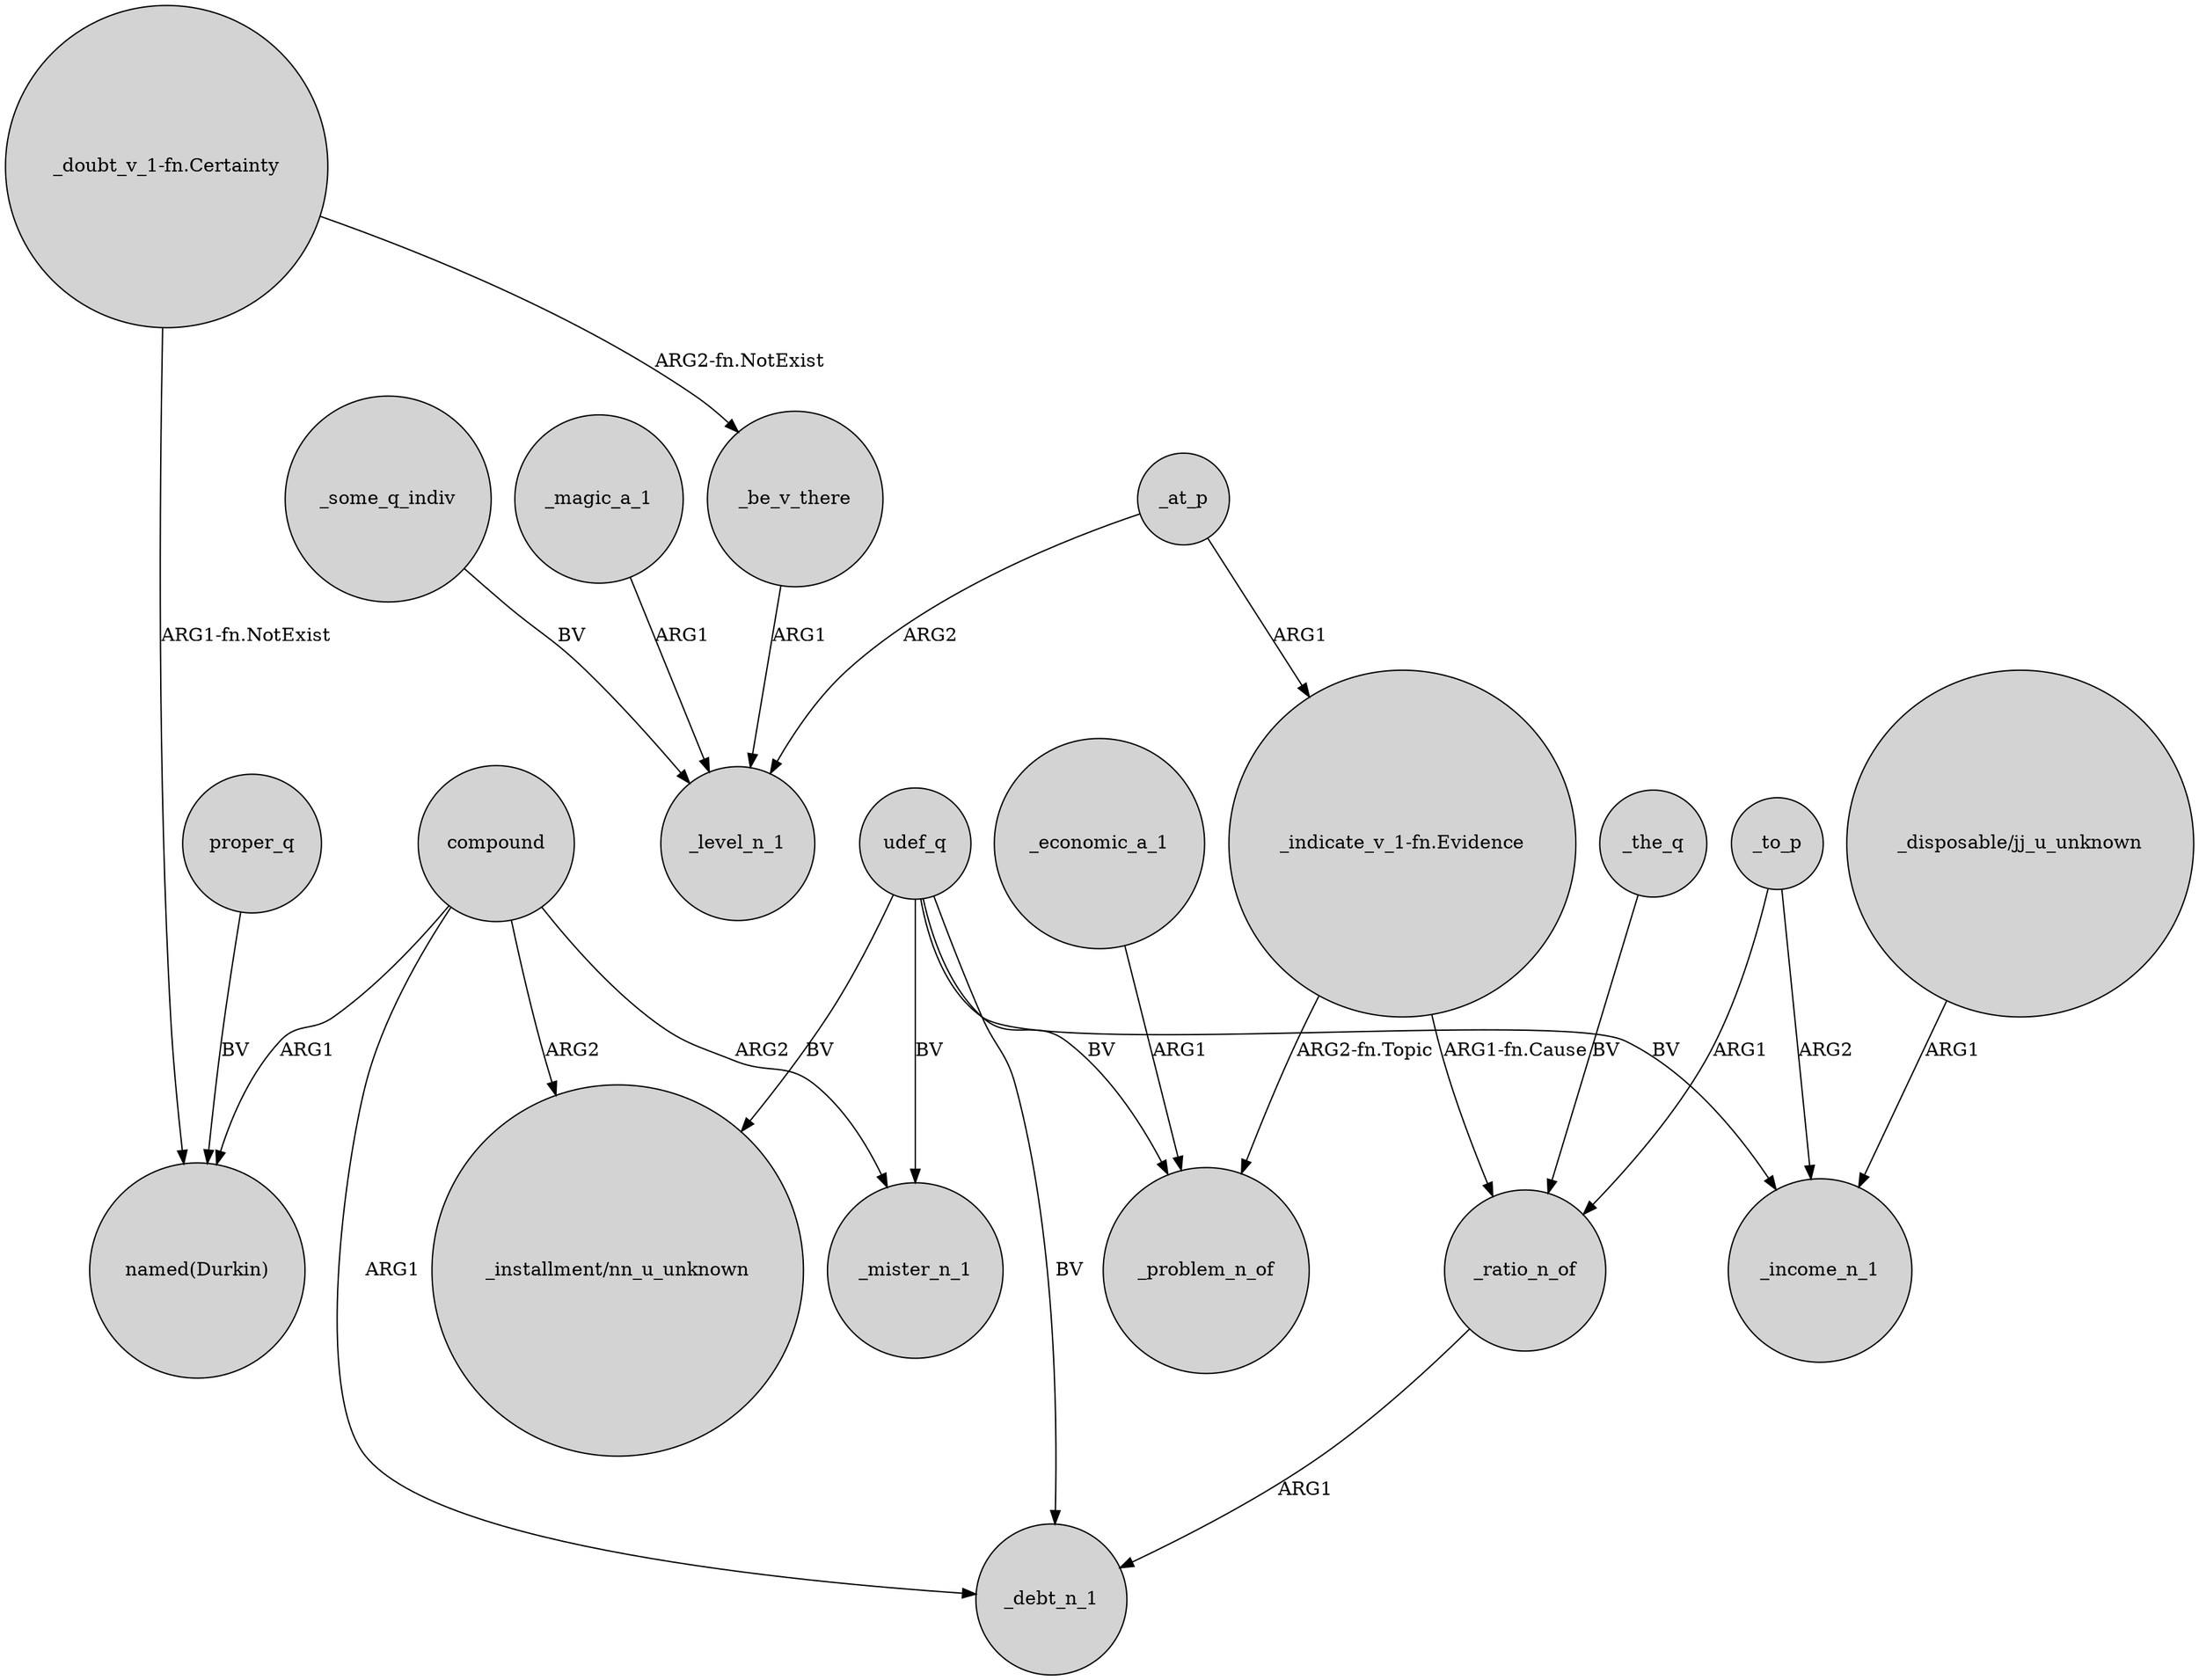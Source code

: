 digraph {
	node [shape=circle style=filled]
	compound -> "named(Durkin)" [label=ARG1]
	compound -> _debt_n_1 [label=ARG1]
	udef_q -> _debt_n_1 [label=BV]
	_economic_a_1 -> _problem_n_of [label=ARG1]
	compound -> _mister_n_1 [label=ARG2]
	udef_q -> _mister_n_1 [label=BV]
	_magic_a_1 -> _level_n_1 [label=ARG1]
	_to_p -> _income_n_1 [label=ARG2]
	compound -> "_installment/nn_u_unknown" [label=ARG2]
	_be_v_there -> _level_n_1 [label=ARG1]
	udef_q -> _problem_n_of [label=BV]
	"_indicate_v_1-fn.Evidence" -> _ratio_n_of [label="ARG1-fn.Cause"]
	udef_q -> "_installment/nn_u_unknown" [label=BV]
	_some_q_indiv -> _level_n_1 [label=BV]
	_to_p -> _ratio_n_of [label=ARG1]
	_the_q -> _ratio_n_of [label=BV]
	"_doubt_v_1-fn.Certainty" -> "named(Durkin)" [label="ARG1-fn.NotExist"]
	_at_p -> _level_n_1 [label=ARG2]
	"_disposable/jj_u_unknown" -> _income_n_1 [label=ARG1]
	proper_q -> "named(Durkin)" [label=BV]
	_at_p -> "_indicate_v_1-fn.Evidence" [label=ARG1]
	"_indicate_v_1-fn.Evidence" -> _problem_n_of [label="ARG2-fn.Topic"]
	_ratio_n_of -> _debt_n_1 [label=ARG1]
	"_doubt_v_1-fn.Certainty" -> _be_v_there [label="ARG2-fn.NotExist"]
	udef_q -> _income_n_1 [label=BV]
}
